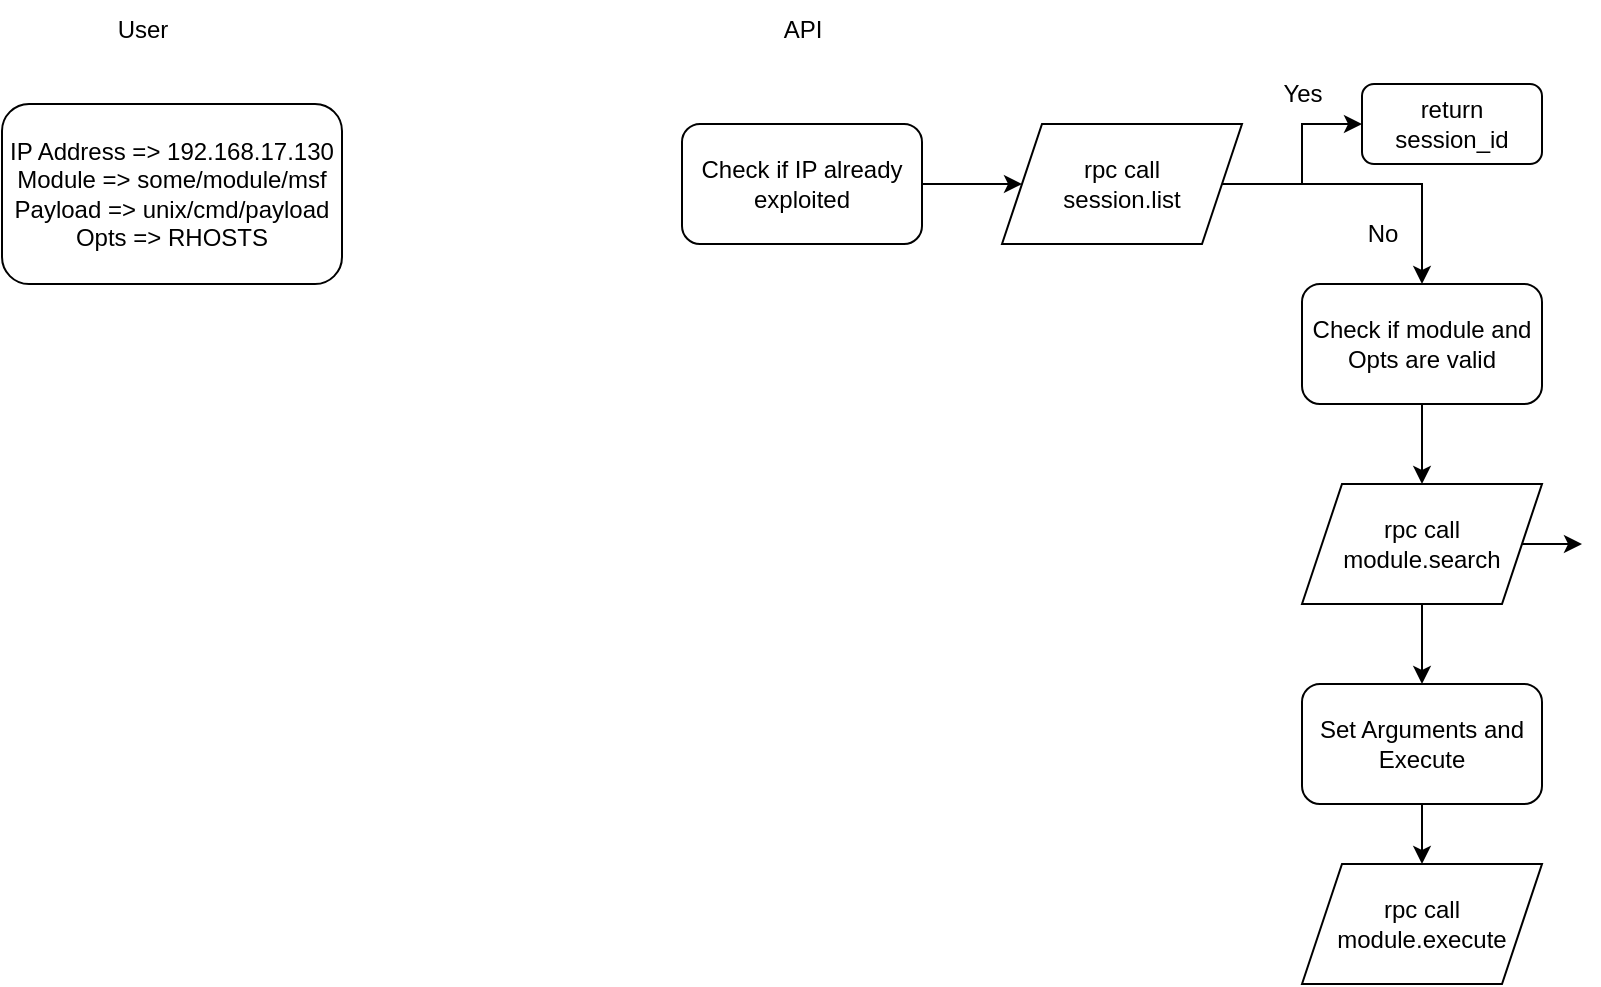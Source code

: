 <mxfile version="22.1.21" type="github">
  <diagram id="C5RBs43oDa-KdzZeNtuy" name="Page-1">
    <mxGraphModel dx="1050" dy="558" grid="1" gridSize="10" guides="1" tooltips="1" connect="1" arrows="1" fold="1" page="1" pageScale="1" pageWidth="827" pageHeight="1169" math="0" shadow="0">
      <root>
        <mxCell id="WIyWlLk6GJQsqaUBKTNV-0" />
        <mxCell id="WIyWlLk6GJQsqaUBKTNV-1" parent="WIyWlLk6GJQsqaUBKTNV-0" />
        <mxCell id="wHEz4cuOODsCtKLgNVk3-0" value="&lt;div&gt;IP Address =&amp;gt; 192.168.17.130&lt;/div&gt;&lt;div&gt;Module =&amp;gt; some/module/msf&lt;/div&gt;&lt;div&gt;Payload =&amp;gt; unix/cmd/payload&lt;/div&gt;&lt;div&gt;Opts =&amp;gt; RHOSTS&lt;br&gt;&lt;/div&gt;" style="rounded=1;whiteSpace=wrap;html=1;" vertex="1" parent="WIyWlLk6GJQsqaUBKTNV-1">
          <mxGeometry x="20" y="100" width="170" height="90" as="geometry" />
        </mxCell>
        <mxCell id="wHEz4cuOODsCtKLgNVk3-1" value="User" style="text;html=1;align=center;verticalAlign=middle;resizable=0;points=[];autosize=1;strokeColor=none;fillColor=none;" vertex="1" parent="WIyWlLk6GJQsqaUBKTNV-1">
          <mxGeometry x="65" y="48" width="50" height="30" as="geometry" />
        </mxCell>
        <mxCell id="wHEz4cuOODsCtKLgNVk3-2" value="API" style="text;html=1;align=center;verticalAlign=middle;resizable=0;points=[];autosize=1;strokeColor=none;fillColor=none;" vertex="1" parent="WIyWlLk6GJQsqaUBKTNV-1">
          <mxGeometry x="400" y="48" width="40" height="30" as="geometry" />
        </mxCell>
        <mxCell id="wHEz4cuOODsCtKLgNVk3-5" style="edgeStyle=orthogonalEdgeStyle;rounded=0;orthogonalLoop=1;jettySize=auto;html=1;" edge="1" parent="WIyWlLk6GJQsqaUBKTNV-1" source="wHEz4cuOODsCtKLgNVk3-3" target="wHEz4cuOODsCtKLgNVk3-4">
          <mxGeometry relative="1" as="geometry" />
        </mxCell>
        <mxCell id="wHEz4cuOODsCtKLgNVk3-3" value="Check if IP already exploited" style="rounded=1;whiteSpace=wrap;html=1;" vertex="1" parent="WIyWlLk6GJQsqaUBKTNV-1">
          <mxGeometry x="360" y="110" width="120" height="60" as="geometry" />
        </mxCell>
        <mxCell id="wHEz4cuOODsCtKLgNVk3-9" style="edgeStyle=orthogonalEdgeStyle;rounded=0;orthogonalLoop=1;jettySize=auto;html=1;entryX=0;entryY=0.5;entryDx=0;entryDy=0;" edge="1" parent="WIyWlLk6GJQsqaUBKTNV-1" source="wHEz4cuOODsCtKLgNVk3-4" target="wHEz4cuOODsCtKLgNVk3-8">
          <mxGeometry relative="1" as="geometry" />
        </mxCell>
        <mxCell id="wHEz4cuOODsCtKLgNVk3-12" style="edgeStyle=orthogonalEdgeStyle;rounded=0;orthogonalLoop=1;jettySize=auto;html=1;" edge="1" parent="WIyWlLk6GJQsqaUBKTNV-1" source="wHEz4cuOODsCtKLgNVk3-4" target="wHEz4cuOODsCtKLgNVk3-10">
          <mxGeometry relative="1" as="geometry" />
        </mxCell>
        <mxCell id="wHEz4cuOODsCtKLgNVk3-4" value="&lt;div&gt;rpc call&lt;/div&gt;&lt;div&gt;session.list&lt;br&gt;&lt;/div&gt;" style="shape=parallelogram;perimeter=parallelogramPerimeter;whiteSpace=wrap;html=1;fixedSize=1;" vertex="1" parent="WIyWlLk6GJQsqaUBKTNV-1">
          <mxGeometry x="520" y="110" width="120" height="60" as="geometry" />
        </mxCell>
        <mxCell id="wHEz4cuOODsCtKLgNVk3-6" value="Yes" style="text;html=1;align=center;verticalAlign=middle;resizable=0;points=[];autosize=1;strokeColor=none;fillColor=none;" vertex="1" parent="WIyWlLk6GJQsqaUBKTNV-1">
          <mxGeometry x="650" y="80" width="40" height="30" as="geometry" />
        </mxCell>
        <mxCell id="wHEz4cuOODsCtKLgNVk3-7" value="No" style="text;html=1;align=center;verticalAlign=middle;resizable=0;points=[];autosize=1;strokeColor=none;fillColor=none;" vertex="1" parent="WIyWlLk6GJQsqaUBKTNV-1">
          <mxGeometry x="690" y="150" width="40" height="30" as="geometry" />
        </mxCell>
        <mxCell id="wHEz4cuOODsCtKLgNVk3-8" value="return session_id" style="rounded=1;whiteSpace=wrap;html=1;" vertex="1" parent="WIyWlLk6GJQsqaUBKTNV-1">
          <mxGeometry x="700" y="90" width="90" height="40" as="geometry" />
        </mxCell>
        <mxCell id="wHEz4cuOODsCtKLgNVk3-15" style="edgeStyle=orthogonalEdgeStyle;rounded=0;orthogonalLoop=1;jettySize=auto;html=1;entryX=0.5;entryY=0;entryDx=0;entryDy=0;" edge="1" parent="WIyWlLk6GJQsqaUBKTNV-1" source="wHEz4cuOODsCtKLgNVk3-10" target="wHEz4cuOODsCtKLgNVk3-13">
          <mxGeometry relative="1" as="geometry" />
        </mxCell>
        <mxCell id="wHEz4cuOODsCtKLgNVk3-10" value="Check if module and Opts are valid" style="rounded=1;whiteSpace=wrap;html=1;" vertex="1" parent="WIyWlLk6GJQsqaUBKTNV-1">
          <mxGeometry x="670" y="190" width="120" height="60" as="geometry" />
        </mxCell>
        <mxCell id="wHEz4cuOODsCtKLgNVk3-18" style="edgeStyle=orthogonalEdgeStyle;rounded=0;orthogonalLoop=1;jettySize=auto;html=1;entryX=0.5;entryY=0;entryDx=0;entryDy=0;" edge="1" parent="WIyWlLk6GJQsqaUBKTNV-1" source="wHEz4cuOODsCtKLgNVk3-13" target="wHEz4cuOODsCtKLgNVk3-17">
          <mxGeometry relative="1" as="geometry" />
        </mxCell>
        <mxCell id="wHEz4cuOODsCtKLgNVk3-19" style="edgeStyle=orthogonalEdgeStyle;rounded=0;orthogonalLoop=1;jettySize=auto;html=1;" edge="1" parent="WIyWlLk6GJQsqaUBKTNV-1" source="wHEz4cuOODsCtKLgNVk3-13">
          <mxGeometry relative="1" as="geometry">
            <mxPoint x="810" y="320" as="targetPoint" />
          </mxGeometry>
        </mxCell>
        <mxCell id="wHEz4cuOODsCtKLgNVk3-13" value="&lt;div&gt;rpc call&lt;/div&gt;&lt;div&gt;module.search&lt;br&gt;&lt;/div&gt;" style="shape=parallelogram;perimeter=parallelogramPerimeter;whiteSpace=wrap;html=1;fixedSize=1;" vertex="1" parent="WIyWlLk6GJQsqaUBKTNV-1">
          <mxGeometry x="670" y="290" width="120" height="60" as="geometry" />
        </mxCell>
        <mxCell id="wHEz4cuOODsCtKLgNVk3-22" value="" style="edgeStyle=orthogonalEdgeStyle;rounded=0;orthogonalLoop=1;jettySize=auto;html=1;" edge="1" parent="WIyWlLk6GJQsqaUBKTNV-1" source="wHEz4cuOODsCtKLgNVk3-17" target="wHEz4cuOODsCtKLgNVk3-21">
          <mxGeometry relative="1" as="geometry" />
        </mxCell>
        <mxCell id="wHEz4cuOODsCtKLgNVk3-17" value="Set Arguments and Execute" style="rounded=1;whiteSpace=wrap;html=1;" vertex="1" parent="WIyWlLk6GJQsqaUBKTNV-1">
          <mxGeometry x="670" y="390" width="120" height="60" as="geometry" />
        </mxCell>
        <mxCell id="wHEz4cuOODsCtKLgNVk3-21" value="&lt;div&gt;rpc call&lt;/div&gt;&lt;div&gt;module.execute&lt;br&gt;&lt;/div&gt;" style="shape=parallelogram;perimeter=parallelogramPerimeter;whiteSpace=wrap;html=1;fixedSize=1;" vertex="1" parent="WIyWlLk6GJQsqaUBKTNV-1">
          <mxGeometry x="670" y="480" width="120" height="60" as="geometry" />
        </mxCell>
      </root>
    </mxGraphModel>
  </diagram>
</mxfile>
